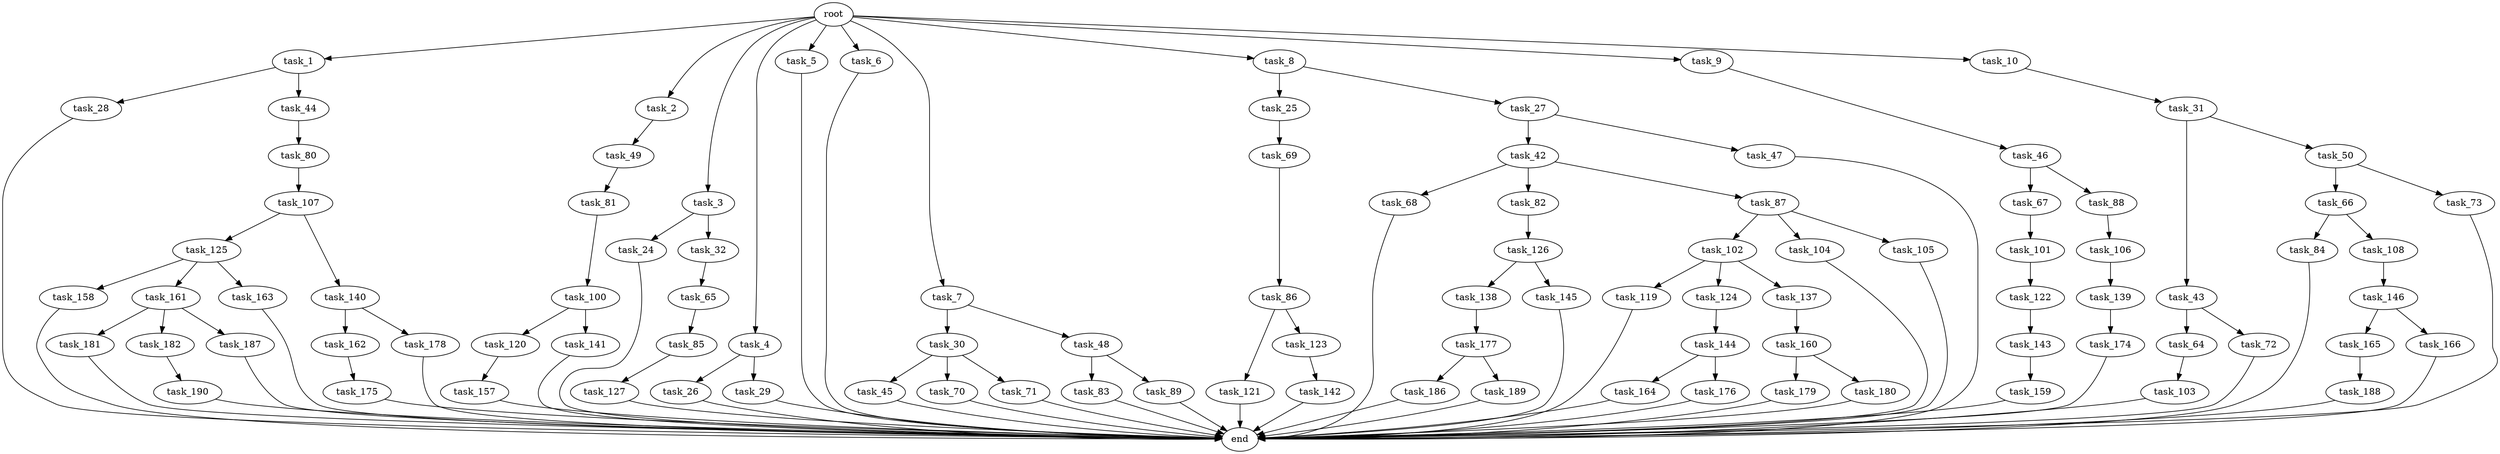 digraph G {
  root [size="0.000000"];
  task_1 [size="102.400000"];
  task_2 [size="102.400000"];
  task_3 [size="102.400000"];
  task_4 [size="102.400000"];
  task_5 [size="102.400000"];
  task_6 [size="102.400000"];
  task_7 [size="102.400000"];
  task_8 [size="102.400000"];
  task_9 [size="102.400000"];
  task_10 [size="102.400000"];
  task_24 [size="54975581388.800003"];
  task_25 [size="21474836480.000000"];
  task_26 [size="7730941132.800000"];
  task_27 [size="21474836480.000000"];
  task_28 [size="3435973836.800000"];
  task_29 [size="7730941132.800000"];
  task_30 [size="21474836480.000000"];
  task_31 [size="85899345920.000000"];
  task_32 [size="54975581388.800003"];
  task_42 [size="21474836480.000000"];
  task_43 [size="13743895347.200001"];
  task_44 [size="3435973836.800000"];
  task_45 [size="30923764531.200001"];
  task_46 [size="21474836480.000000"];
  task_47 [size="21474836480.000000"];
  task_48 [size="21474836480.000000"];
  task_49 [size="3435973836.800000"];
  task_50 [size="13743895347.200001"];
  task_64 [size="3435973836.800000"];
  task_65 [size="13743895347.200001"];
  task_66 [size="54975581388.800003"];
  task_67 [size="85899345920.000000"];
  task_68 [size="30923764531.200001"];
  task_69 [size="7730941132.800000"];
  task_70 [size="30923764531.200001"];
  task_71 [size="30923764531.200001"];
  task_72 [size="3435973836.800000"];
  task_73 [size="54975581388.800003"];
  task_80 [size="21474836480.000000"];
  task_81 [size="54975581388.800003"];
  task_82 [size="30923764531.200001"];
  task_83 [size="69578470195.199997"];
  task_84 [size="85899345920.000000"];
  task_85 [size="42090679500.800003"];
  task_86 [size="85899345920.000000"];
  task_87 [size="30923764531.200001"];
  task_88 [size="85899345920.000000"];
  task_89 [size="69578470195.199997"];
  task_100 [size="7730941132.800000"];
  task_101 [size="7730941132.800000"];
  task_102 [size="85899345920.000000"];
  task_103 [size="42090679500.800003"];
  task_104 [size="85899345920.000000"];
  task_105 [size="85899345920.000000"];
  task_106 [size="7730941132.800000"];
  task_107 [size="7730941132.800000"];
  task_108 [size="85899345920.000000"];
  task_119 [size="30923764531.200001"];
  task_120 [size="30923764531.200001"];
  task_121 [size="54975581388.800003"];
  task_122 [size="54975581388.800003"];
  task_123 [size="54975581388.800003"];
  task_124 [size="30923764531.200001"];
  task_125 [size="85899345920.000000"];
  task_126 [size="21474836480.000000"];
  task_127 [size="69578470195.199997"];
  task_137 [size="30923764531.200001"];
  task_138 [size="13743895347.200001"];
  task_139 [size="42090679500.800003"];
  task_140 [size="85899345920.000000"];
  task_141 [size="30923764531.200001"];
  task_142 [size="30923764531.200001"];
  task_143 [size="7730941132.800000"];
  task_144 [size="21474836480.000000"];
  task_145 [size="13743895347.200001"];
  task_146 [size="21474836480.000000"];
  task_157 [size="85899345920.000000"];
  task_158 [size="42090679500.800003"];
  task_159 [size="54975581388.800003"];
  task_160 [size="54975581388.800003"];
  task_161 [size="42090679500.800003"];
  task_162 [size="85899345920.000000"];
  task_163 [size="42090679500.800003"];
  task_164 [size="21474836480.000000"];
  task_165 [size="21474836480.000000"];
  task_166 [size="21474836480.000000"];
  task_174 [size="42090679500.800003"];
  task_175 [size="42090679500.800003"];
  task_176 [size="21474836480.000000"];
  task_177 [size="7730941132.800000"];
  task_178 [size="85899345920.000000"];
  task_179 [size="54975581388.800003"];
  task_180 [size="54975581388.800003"];
  task_181 [size="21474836480.000000"];
  task_182 [size="21474836480.000000"];
  task_186 [size="30923764531.200001"];
  task_187 [size="21474836480.000000"];
  task_188 [size="7730941132.800000"];
  task_189 [size="30923764531.200001"];
  task_190 [size="7730941132.800000"];
  end [size="0.000000"];

  root -> task_1 [size="1.000000"];
  root -> task_2 [size="1.000000"];
  root -> task_3 [size="1.000000"];
  root -> task_4 [size="1.000000"];
  root -> task_5 [size="1.000000"];
  root -> task_6 [size="1.000000"];
  root -> task_7 [size="1.000000"];
  root -> task_8 [size="1.000000"];
  root -> task_9 [size="1.000000"];
  root -> task_10 [size="1.000000"];
  task_1 -> task_28 [size="33554432.000000"];
  task_1 -> task_44 [size="33554432.000000"];
  task_2 -> task_49 [size="33554432.000000"];
  task_3 -> task_24 [size="536870912.000000"];
  task_3 -> task_32 [size="536870912.000000"];
  task_4 -> task_26 [size="75497472.000000"];
  task_4 -> task_29 [size="75497472.000000"];
  task_5 -> end [size="1.000000"];
  task_6 -> end [size="1.000000"];
  task_7 -> task_30 [size="209715200.000000"];
  task_7 -> task_48 [size="209715200.000000"];
  task_8 -> task_25 [size="209715200.000000"];
  task_8 -> task_27 [size="209715200.000000"];
  task_9 -> task_46 [size="209715200.000000"];
  task_10 -> task_31 [size="838860800.000000"];
  task_24 -> end [size="1.000000"];
  task_25 -> task_69 [size="75497472.000000"];
  task_26 -> end [size="1.000000"];
  task_27 -> task_42 [size="209715200.000000"];
  task_27 -> task_47 [size="209715200.000000"];
  task_28 -> end [size="1.000000"];
  task_29 -> end [size="1.000000"];
  task_30 -> task_45 [size="301989888.000000"];
  task_30 -> task_70 [size="301989888.000000"];
  task_30 -> task_71 [size="301989888.000000"];
  task_31 -> task_43 [size="134217728.000000"];
  task_31 -> task_50 [size="134217728.000000"];
  task_32 -> task_65 [size="134217728.000000"];
  task_42 -> task_68 [size="301989888.000000"];
  task_42 -> task_82 [size="301989888.000000"];
  task_42 -> task_87 [size="301989888.000000"];
  task_43 -> task_64 [size="33554432.000000"];
  task_43 -> task_72 [size="33554432.000000"];
  task_44 -> task_80 [size="209715200.000000"];
  task_45 -> end [size="1.000000"];
  task_46 -> task_67 [size="838860800.000000"];
  task_46 -> task_88 [size="838860800.000000"];
  task_47 -> end [size="1.000000"];
  task_48 -> task_83 [size="679477248.000000"];
  task_48 -> task_89 [size="679477248.000000"];
  task_49 -> task_81 [size="536870912.000000"];
  task_50 -> task_66 [size="536870912.000000"];
  task_50 -> task_73 [size="536870912.000000"];
  task_64 -> task_103 [size="411041792.000000"];
  task_65 -> task_85 [size="411041792.000000"];
  task_66 -> task_84 [size="838860800.000000"];
  task_66 -> task_108 [size="838860800.000000"];
  task_67 -> task_101 [size="75497472.000000"];
  task_68 -> end [size="1.000000"];
  task_69 -> task_86 [size="838860800.000000"];
  task_70 -> end [size="1.000000"];
  task_71 -> end [size="1.000000"];
  task_72 -> end [size="1.000000"];
  task_73 -> end [size="1.000000"];
  task_80 -> task_107 [size="75497472.000000"];
  task_81 -> task_100 [size="75497472.000000"];
  task_82 -> task_126 [size="209715200.000000"];
  task_83 -> end [size="1.000000"];
  task_84 -> end [size="1.000000"];
  task_85 -> task_127 [size="679477248.000000"];
  task_86 -> task_121 [size="536870912.000000"];
  task_86 -> task_123 [size="536870912.000000"];
  task_87 -> task_102 [size="838860800.000000"];
  task_87 -> task_104 [size="838860800.000000"];
  task_87 -> task_105 [size="838860800.000000"];
  task_88 -> task_106 [size="75497472.000000"];
  task_89 -> end [size="1.000000"];
  task_100 -> task_120 [size="301989888.000000"];
  task_100 -> task_141 [size="301989888.000000"];
  task_101 -> task_122 [size="536870912.000000"];
  task_102 -> task_119 [size="301989888.000000"];
  task_102 -> task_124 [size="301989888.000000"];
  task_102 -> task_137 [size="301989888.000000"];
  task_103 -> end [size="1.000000"];
  task_104 -> end [size="1.000000"];
  task_105 -> end [size="1.000000"];
  task_106 -> task_139 [size="411041792.000000"];
  task_107 -> task_125 [size="838860800.000000"];
  task_107 -> task_140 [size="838860800.000000"];
  task_108 -> task_146 [size="209715200.000000"];
  task_119 -> end [size="1.000000"];
  task_120 -> task_157 [size="838860800.000000"];
  task_121 -> end [size="1.000000"];
  task_122 -> task_143 [size="75497472.000000"];
  task_123 -> task_142 [size="301989888.000000"];
  task_124 -> task_144 [size="209715200.000000"];
  task_125 -> task_158 [size="411041792.000000"];
  task_125 -> task_161 [size="411041792.000000"];
  task_125 -> task_163 [size="411041792.000000"];
  task_126 -> task_138 [size="134217728.000000"];
  task_126 -> task_145 [size="134217728.000000"];
  task_127 -> end [size="1.000000"];
  task_137 -> task_160 [size="536870912.000000"];
  task_138 -> task_177 [size="75497472.000000"];
  task_139 -> task_174 [size="411041792.000000"];
  task_140 -> task_162 [size="838860800.000000"];
  task_140 -> task_178 [size="838860800.000000"];
  task_141 -> end [size="1.000000"];
  task_142 -> end [size="1.000000"];
  task_143 -> task_159 [size="536870912.000000"];
  task_144 -> task_164 [size="209715200.000000"];
  task_144 -> task_176 [size="209715200.000000"];
  task_145 -> end [size="1.000000"];
  task_146 -> task_165 [size="209715200.000000"];
  task_146 -> task_166 [size="209715200.000000"];
  task_157 -> end [size="1.000000"];
  task_158 -> end [size="1.000000"];
  task_159 -> end [size="1.000000"];
  task_160 -> task_179 [size="536870912.000000"];
  task_160 -> task_180 [size="536870912.000000"];
  task_161 -> task_181 [size="209715200.000000"];
  task_161 -> task_182 [size="209715200.000000"];
  task_161 -> task_187 [size="209715200.000000"];
  task_162 -> task_175 [size="411041792.000000"];
  task_163 -> end [size="1.000000"];
  task_164 -> end [size="1.000000"];
  task_165 -> task_188 [size="75497472.000000"];
  task_166 -> end [size="1.000000"];
  task_174 -> end [size="1.000000"];
  task_175 -> end [size="1.000000"];
  task_176 -> end [size="1.000000"];
  task_177 -> task_186 [size="301989888.000000"];
  task_177 -> task_189 [size="301989888.000000"];
  task_178 -> end [size="1.000000"];
  task_179 -> end [size="1.000000"];
  task_180 -> end [size="1.000000"];
  task_181 -> end [size="1.000000"];
  task_182 -> task_190 [size="75497472.000000"];
  task_186 -> end [size="1.000000"];
  task_187 -> end [size="1.000000"];
  task_188 -> end [size="1.000000"];
  task_189 -> end [size="1.000000"];
  task_190 -> end [size="1.000000"];
}
